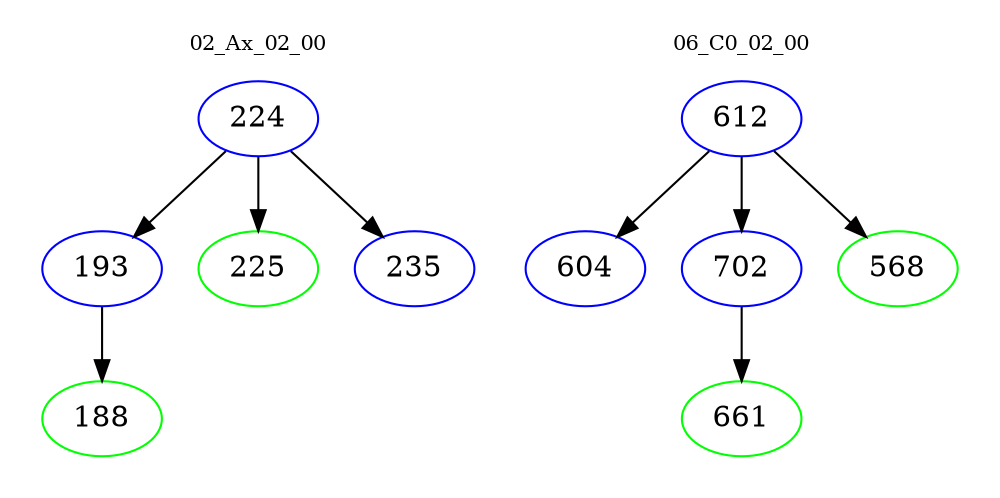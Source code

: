 digraph{
subgraph cluster_0 {
color = white
label = "02_Ax_02_00";
fontsize=10;
T0_224 [label="224", color="blue"]
T0_224 -> T0_193 [color="black"]
T0_193 [label="193", color="blue"]
T0_193 -> T0_188 [color="black"]
T0_188 [label="188", color="green"]
T0_224 -> T0_225 [color="black"]
T0_225 [label="225", color="green"]
T0_224 -> T0_235 [color="black"]
T0_235 [label="235", color="blue"]
}
subgraph cluster_1 {
color = white
label = "06_C0_02_00";
fontsize=10;
T1_612 [label="612", color="blue"]
T1_612 -> T1_604 [color="black"]
T1_604 [label="604", color="blue"]
T1_612 -> T1_702 [color="black"]
T1_702 [label="702", color="blue"]
T1_702 -> T1_661 [color="black"]
T1_661 [label="661", color="green"]
T1_612 -> T1_568 [color="black"]
T1_568 [label="568", color="green"]
}
}
